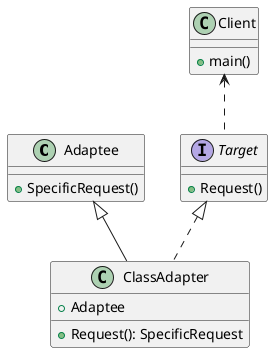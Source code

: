 @startuml
'https://plantuml.com/class-diagram

class Adaptee {
+SpecificRequest()
}

interface Target {
+Request()
}

class ClassAdapter {
+Adaptee
+Request(): SpecificRequest
}

class Client {
+main()
}

Adaptee <|-- ClassAdapter
Target <|.. ClassAdapter
Client <.. Target

@enduml